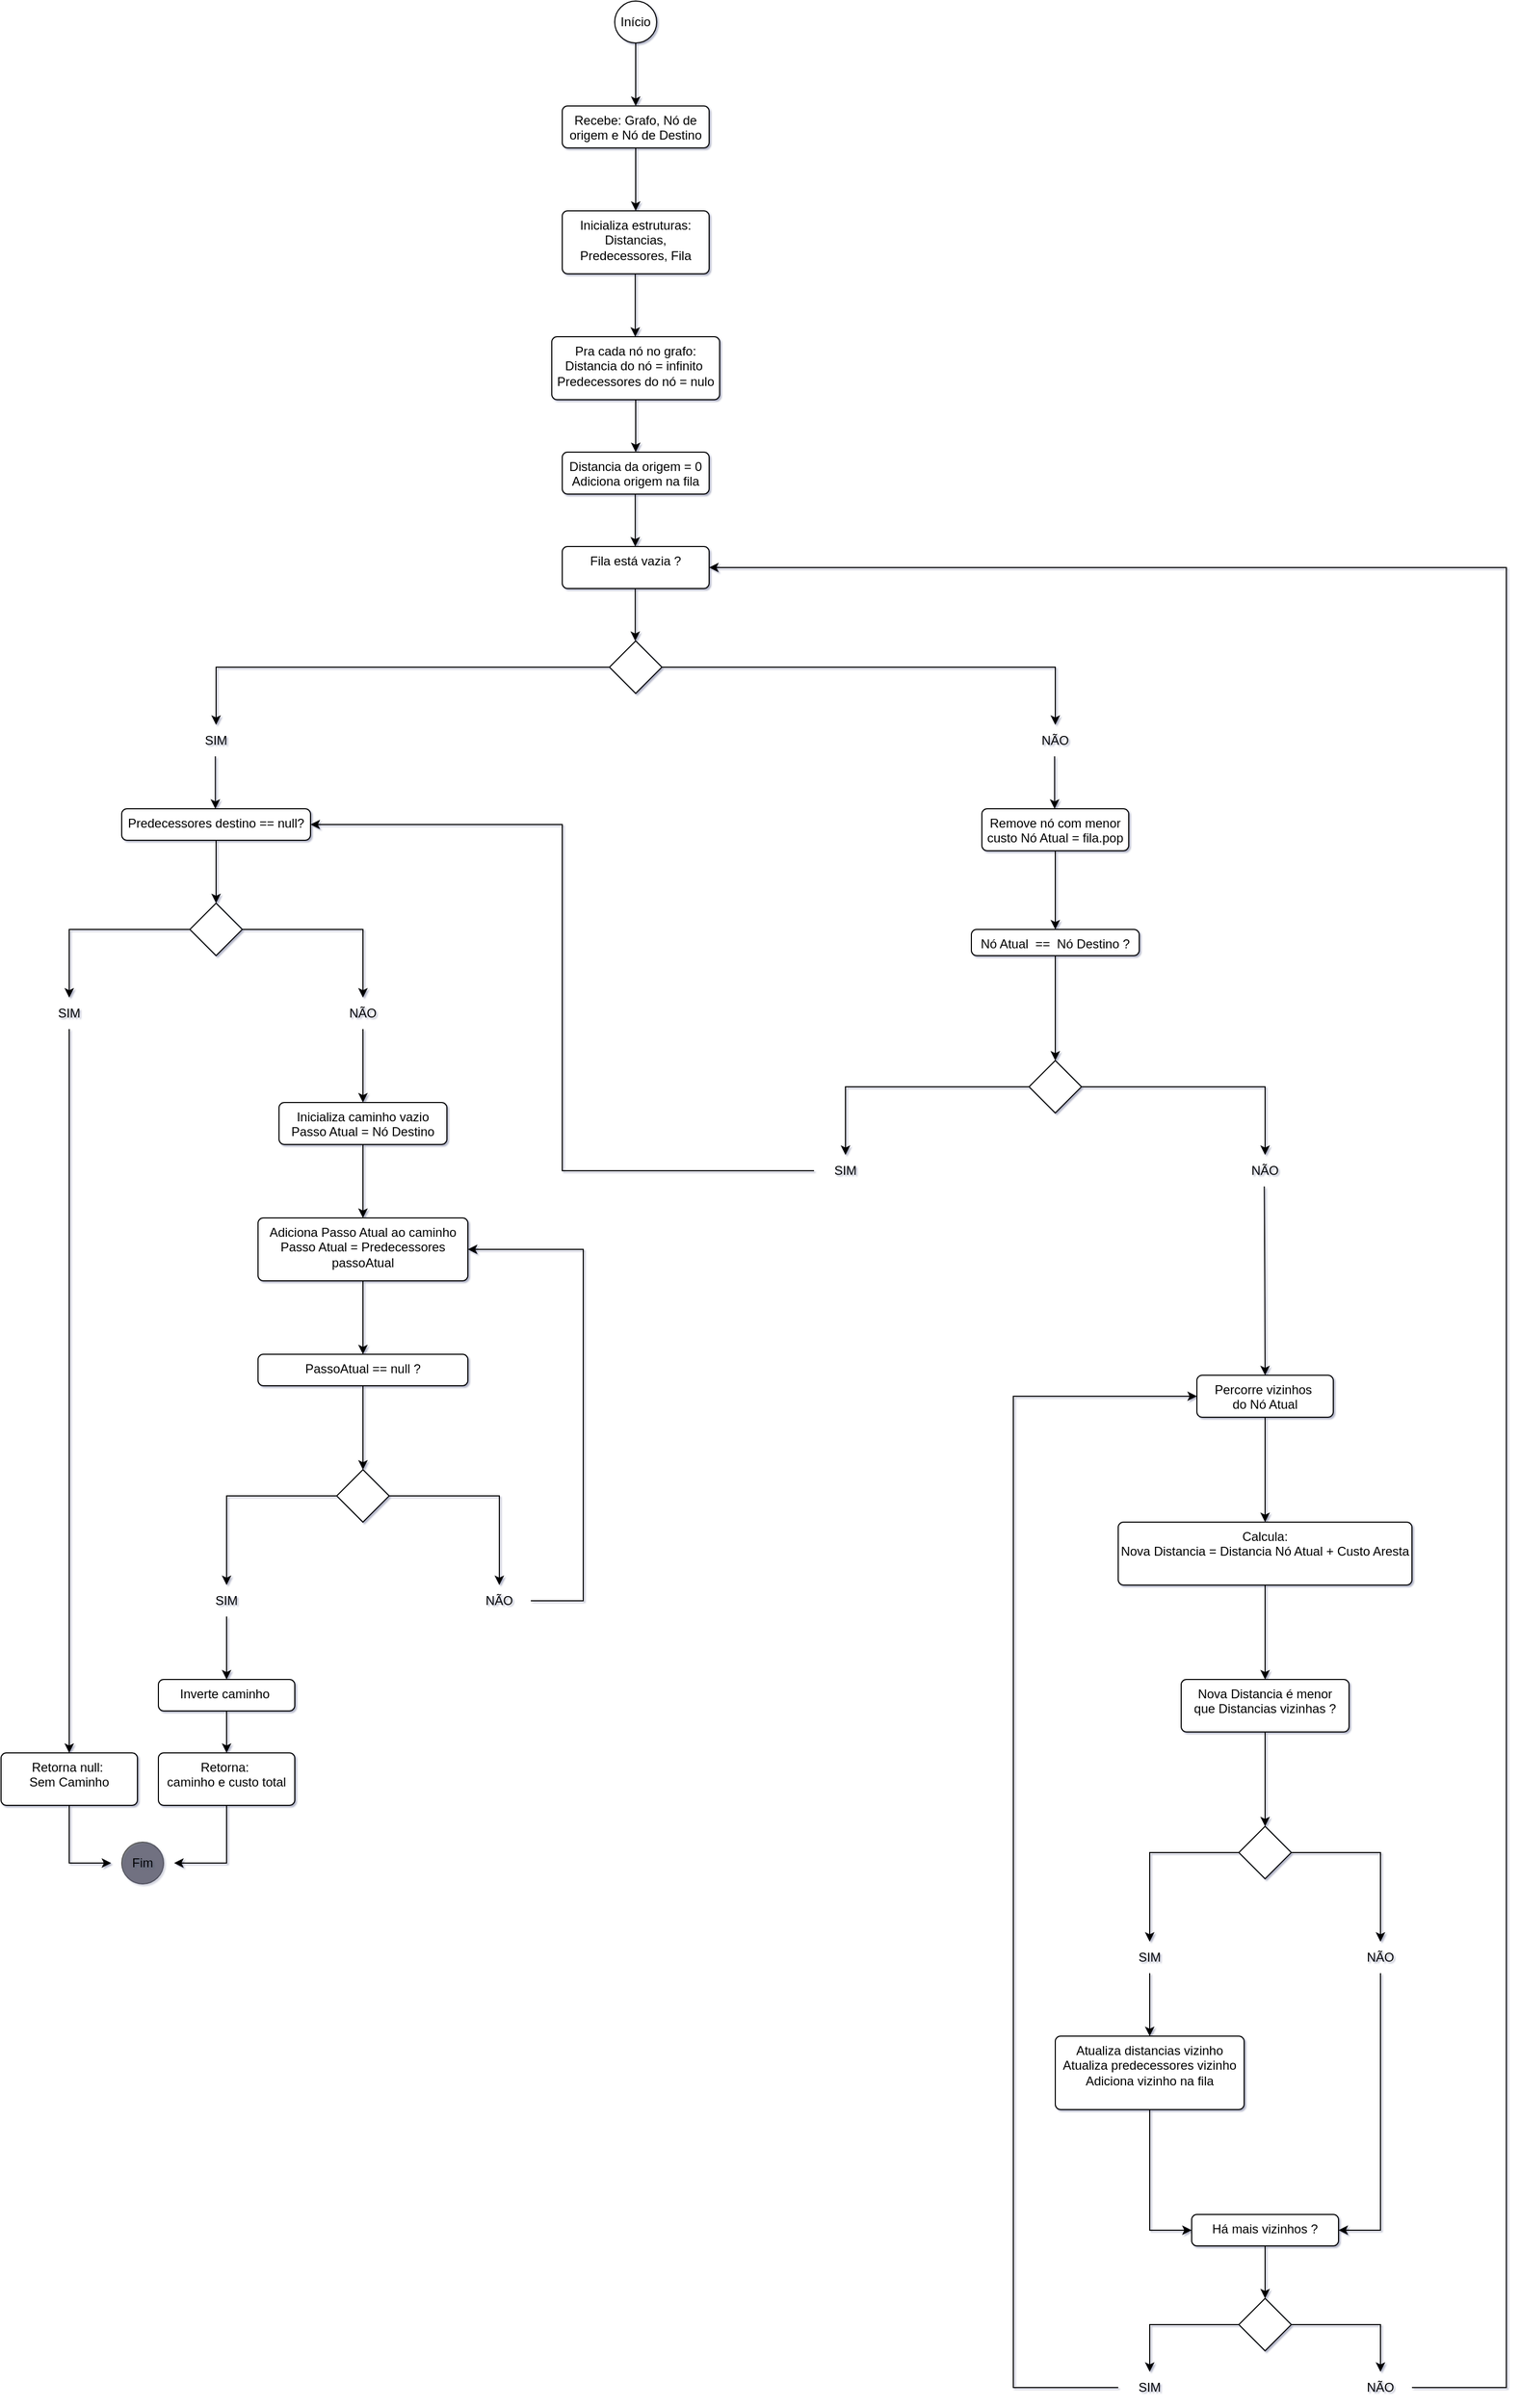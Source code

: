 <mxfile version="28.2.5">
  <diagram name="Página-1" id="YKJ4Pivxro5YwffRWxc5">
    <mxGraphModel dx="2088" dy="1810" grid="1" gridSize="10" guides="1" tooltips="1" connect="1" arrows="1" fold="1" page="1" pageScale="1" pageWidth="3300" pageHeight="4681" math="0" shadow="1">
      <root>
        <mxCell id="0" />
        <mxCell id="1" parent="0" />
        <mxCell id="mgd8e3_Ue1NySMc18yNu-4" style="edgeStyle=orthogonalEdgeStyle;rounded=0;orthogonalLoop=1;jettySize=auto;html=1;entryX=0.5;entryY=0;entryDx=0;entryDy=0;" parent="1" source="mgd8e3_Ue1NySMc18yNu-2" target="mgd8e3_Ue1NySMc18yNu-3" edge="1">
          <mxGeometry relative="1" as="geometry" />
        </mxCell>
        <mxCell id="mgd8e3_Ue1NySMc18yNu-2" value="" style="ellipse;html=1;" parent="1" vertex="1">
          <mxGeometry x="1020" width="40" height="40" as="geometry" />
        </mxCell>
        <mxCell id="mgd8e3_Ue1NySMc18yNu-6" style="edgeStyle=orthogonalEdgeStyle;rounded=0;orthogonalLoop=1;jettySize=auto;html=1;entryX=0.5;entryY=0;entryDx=0;entryDy=0;" parent="1" source="mgd8e3_Ue1NySMc18yNu-3" target="mgd8e3_Ue1NySMc18yNu-5" edge="1">
          <mxGeometry relative="1" as="geometry" />
        </mxCell>
        <mxCell id="mgd8e3_Ue1NySMc18yNu-3" value="Recebe: Grafo, Nó de origem e Nó de Destino" style="html=1;align=center;verticalAlign=top;rounded=1;absoluteArcSize=1;arcSize=10;dashed=0;whiteSpace=wrap;" parent="1" vertex="1">
          <mxGeometry x="970" y="100" width="140" height="40" as="geometry" />
        </mxCell>
        <mxCell id="mgd8e3_Ue1NySMc18yNu-5" value="Inicializa estruturas:&lt;br&gt;Distancias, Predecessores, Fila" style="html=1;align=center;verticalAlign=top;rounded=1;absoluteArcSize=1;arcSize=10;dashed=0;whiteSpace=wrap;" parent="1" vertex="1">
          <mxGeometry x="970" y="200" width="140" height="60" as="geometry" />
        </mxCell>
        <mxCell id="w9w0CJXxgvop-rojgvLg-40" style="edgeStyle=orthogonalEdgeStyle;rounded=0;orthogonalLoop=1;jettySize=auto;html=1;entryX=0.5;entryY=0;entryDx=0;entryDy=0;" parent="1" edge="1">
          <mxGeometry relative="1" as="geometry">
            <mxPoint x="1039.58" y="260" as="sourcePoint" />
            <mxPoint x="1039.58" y="320" as="targetPoint" />
          </mxGeometry>
        </mxCell>
        <mxCell id="w9w0CJXxgvop-rojgvLg-43" style="edgeStyle=orthogonalEdgeStyle;rounded=0;orthogonalLoop=1;jettySize=auto;html=1;entryX=0.5;entryY=0;entryDx=0;entryDy=0;" parent="1" source="w9w0CJXxgvop-rojgvLg-41" target="w9w0CJXxgvop-rojgvLg-42" edge="1">
          <mxGeometry relative="1" as="geometry" />
        </mxCell>
        <mxCell id="w9w0CJXxgvop-rojgvLg-41" value="Pra cada nó no grafo: Distancia do nó = infinito&amp;nbsp;&lt;br&gt;Predecessores do nó = nulo" style="html=1;align=center;verticalAlign=top;rounded=1;absoluteArcSize=1;arcSize=10;dashed=0;whiteSpace=wrap;" parent="1" vertex="1">
          <mxGeometry x="960" y="320" width="160" height="60" as="geometry" />
        </mxCell>
        <mxCell id="w9w0CJXxgvop-rojgvLg-42" value="Distancia da origem = 0&lt;div&gt;Adiciona origem na fila&lt;/div&gt;" style="html=1;align=center;verticalAlign=top;rounded=1;absoluteArcSize=1;arcSize=10;dashed=0;whiteSpace=wrap;" parent="1" vertex="1">
          <mxGeometry x="970" y="430" width="140" height="40" as="geometry" />
        </mxCell>
        <mxCell id="w9w0CJXxgvop-rojgvLg-44" value="Fila está vazia ?" style="html=1;align=center;verticalAlign=top;rounded=1;absoluteArcSize=1;arcSize=10;dashed=0;whiteSpace=wrap;" parent="1" vertex="1">
          <mxGeometry x="970" y="520" width="140" height="40" as="geometry" />
        </mxCell>
        <mxCell id="w9w0CJXxgvop-rojgvLg-46" style="edgeStyle=orthogonalEdgeStyle;rounded=0;orthogonalLoop=1;jettySize=auto;html=1;entryX=0.5;entryY=0;entryDx=0;entryDy=0;" parent="1" edge="1">
          <mxGeometry relative="1" as="geometry">
            <mxPoint x="1039.58" y="470" as="sourcePoint" />
            <mxPoint x="1039.58" y="520" as="targetPoint" />
          </mxGeometry>
        </mxCell>
        <mxCell id="w9w0CJXxgvop-rojgvLg-50" style="edgeStyle=orthogonalEdgeStyle;rounded=0;orthogonalLoop=1;jettySize=auto;html=1;entryX=0.5;entryY=0;entryDx=0;entryDy=0;" parent="1" source="w9w0CJXxgvop-rojgvLg-47" target="w9w0CJXxgvop-rojgvLg-52" edge="1">
          <mxGeometry relative="1" as="geometry">
            <mxPoint x="760" y="690" as="targetPoint" />
            <Array as="points">
              <mxPoint x="640" y="635" />
            </Array>
          </mxGeometry>
        </mxCell>
        <mxCell id="w9w0CJXxgvop-rojgvLg-56" style="edgeStyle=orthogonalEdgeStyle;rounded=0;orthogonalLoop=1;jettySize=auto;html=1;" parent="1" source="w9w0CJXxgvop-rojgvLg-47" target="w9w0CJXxgvop-rojgvLg-54" edge="1">
          <mxGeometry relative="1" as="geometry" />
        </mxCell>
        <mxCell id="w9w0CJXxgvop-rojgvLg-47" value="" style="rhombus;whiteSpace=wrap;html=1;" parent="1" vertex="1">
          <mxGeometry x="1015" y="610" width="50" height="50" as="geometry" />
        </mxCell>
        <mxCell id="w9w0CJXxgvop-rojgvLg-48" style="edgeStyle=orthogonalEdgeStyle;rounded=0;orthogonalLoop=1;jettySize=auto;html=1;entryX=0.5;entryY=0;entryDx=0;entryDy=0;" parent="1" edge="1">
          <mxGeometry relative="1" as="geometry">
            <mxPoint x="1039.58" y="560" as="sourcePoint" />
            <mxPoint x="1039.58" y="610" as="targetPoint" />
          </mxGeometry>
        </mxCell>
        <mxCell id="w9w0CJXxgvop-rojgvLg-52" value="SIM" style="text;html=1;align=center;verticalAlign=middle;whiteSpace=wrap;rounded=0;" parent="1" vertex="1">
          <mxGeometry x="610" y="690" width="60" height="30" as="geometry" />
        </mxCell>
        <mxCell id="w9w0CJXxgvop-rojgvLg-54" value="NÃO" style="text;html=1;align=center;verticalAlign=middle;whiteSpace=wrap;rounded=0;" parent="1" vertex="1">
          <mxGeometry x="1410" y="690" width="60" height="30" as="geometry" />
        </mxCell>
        <mxCell id="w9w0CJXxgvop-rojgvLg-115" style="edgeStyle=orthogonalEdgeStyle;rounded=0;orthogonalLoop=1;jettySize=auto;html=1;entryX=0.5;entryY=0;entryDx=0;entryDy=0;" parent="1" source="w9w0CJXxgvop-rojgvLg-57" target="w9w0CJXxgvop-rojgvLg-113" edge="1">
          <mxGeometry relative="1" as="geometry" />
        </mxCell>
        <mxCell id="w9w0CJXxgvop-rojgvLg-57" value="Remove nó com menor custo Nó Atual = fila.pop" style="html=1;align=center;verticalAlign=top;rounded=1;absoluteArcSize=1;arcSize=10;dashed=0;whiteSpace=wrap;" parent="1" vertex="1">
          <mxGeometry x="1370" y="770" width="140" height="40" as="geometry" />
        </mxCell>
        <mxCell id="w9w0CJXxgvop-rojgvLg-58" style="edgeStyle=orthogonalEdgeStyle;rounded=0;orthogonalLoop=1;jettySize=auto;html=1;entryX=0.5;entryY=0;entryDx=0;entryDy=0;" parent="1" edge="1">
          <mxGeometry relative="1" as="geometry">
            <mxPoint x="1439.33" y="720" as="sourcePoint" />
            <mxPoint x="1439.33" y="770" as="targetPoint" />
          </mxGeometry>
        </mxCell>
        <mxCell id="w9w0CJXxgvop-rojgvLg-59" style="edgeStyle=orthogonalEdgeStyle;rounded=0;orthogonalLoop=1;jettySize=auto;html=1;entryX=0.5;entryY=0;entryDx=0;entryDy=0;" parent="1" edge="1">
          <mxGeometry relative="1" as="geometry">
            <mxPoint x="639.29" y="720" as="sourcePoint" />
            <mxPoint x="639.29" y="770" as="targetPoint" />
          </mxGeometry>
        </mxCell>
        <mxCell id="w9w0CJXxgvop-rojgvLg-127" style="edgeStyle=orthogonalEdgeStyle;rounded=0;orthogonalLoop=1;jettySize=auto;html=1;entryX=0.5;entryY=0;entryDx=0;entryDy=0;" parent="1" source="w9w0CJXxgvop-rojgvLg-60" target="w9w0CJXxgvop-rojgvLg-62" edge="1">
          <mxGeometry relative="1" as="geometry" />
        </mxCell>
        <mxCell id="w9w0CJXxgvop-rojgvLg-60" value="Predecessores destino == null?" style="html=1;align=center;verticalAlign=top;rounded=1;absoluteArcSize=1;arcSize=10;dashed=0;whiteSpace=wrap;" parent="1" vertex="1">
          <mxGeometry x="550" y="770" width="180" height="30" as="geometry" />
        </mxCell>
        <mxCell id="w9w0CJXxgvop-rojgvLg-70" style="edgeStyle=orthogonalEdgeStyle;rounded=0;orthogonalLoop=1;jettySize=auto;html=1;entryX=0.5;entryY=0;entryDx=0;entryDy=0;" parent="1" source="w9w0CJXxgvop-rojgvLg-62" target="w9w0CJXxgvop-rojgvLg-68" edge="1">
          <mxGeometry relative="1" as="geometry" />
        </mxCell>
        <mxCell id="w9w0CJXxgvop-rojgvLg-73" style="edgeStyle=orthogonalEdgeStyle;rounded=0;orthogonalLoop=1;jettySize=auto;html=1;entryX=0.5;entryY=0;entryDx=0;entryDy=0;" parent="1" source="w9w0CJXxgvop-rojgvLg-62" target="w9w0CJXxgvop-rojgvLg-67" edge="1">
          <mxGeometry relative="1" as="geometry" />
        </mxCell>
        <mxCell id="w9w0CJXxgvop-rojgvLg-62" value="" style="rhombus;whiteSpace=wrap;html=1;" parent="1" vertex="1">
          <mxGeometry x="615" y="860" width="50" height="50" as="geometry" />
        </mxCell>
        <mxCell id="w9w0CJXxgvop-rojgvLg-155" style="edgeStyle=orthogonalEdgeStyle;rounded=0;orthogonalLoop=1;jettySize=auto;html=1;entryX=0.5;entryY=0;entryDx=0;entryDy=0;" parent="1" source="w9w0CJXxgvop-rojgvLg-67" target="w9w0CJXxgvop-rojgvLg-154" edge="1">
          <mxGeometry relative="1" as="geometry">
            <mxPoint x="500" y="1630" as="targetPoint" />
          </mxGeometry>
        </mxCell>
        <mxCell id="w9w0CJXxgvop-rojgvLg-67" value="SIM" style="text;html=1;align=center;verticalAlign=middle;whiteSpace=wrap;rounded=0;" parent="1" vertex="1">
          <mxGeometry x="470" y="950" width="60" height="30" as="geometry" />
        </mxCell>
        <mxCell id="w9w0CJXxgvop-rojgvLg-77" style="edgeStyle=orthogonalEdgeStyle;rounded=0;orthogonalLoop=1;jettySize=auto;html=1;" parent="1" source="w9w0CJXxgvop-rojgvLg-68" edge="1">
          <mxGeometry relative="1" as="geometry">
            <mxPoint x="780" y="1050" as="targetPoint" />
          </mxGeometry>
        </mxCell>
        <mxCell id="w9w0CJXxgvop-rojgvLg-68" value="NÃO" style="text;html=1;align=center;verticalAlign=middle;whiteSpace=wrap;rounded=0;" parent="1" vertex="1">
          <mxGeometry x="750" y="950" width="60" height="30" as="geometry" />
        </mxCell>
        <mxCell id="w9w0CJXxgvop-rojgvLg-78" style="edgeStyle=orthogonalEdgeStyle;rounded=0;orthogonalLoop=1;jettySize=auto;html=1;" parent="1" source="w9w0CJXxgvop-rojgvLg-74" edge="1">
          <mxGeometry relative="1" as="geometry">
            <mxPoint x="780" y="1160" as="targetPoint" />
          </mxGeometry>
        </mxCell>
        <mxCell id="w9w0CJXxgvop-rojgvLg-74" value="Inicializa caminho vazio&lt;br&gt;Passo Atual = Nó Destino" style="html=1;align=center;verticalAlign=top;rounded=1;absoluteArcSize=1;arcSize=10;dashed=0;whiteSpace=wrap;" parent="1" vertex="1">
          <mxGeometry x="700" y="1050" width="160" height="40" as="geometry" />
        </mxCell>
        <mxCell id="w9w0CJXxgvop-rojgvLg-83" style="edgeStyle=orthogonalEdgeStyle;rounded=0;orthogonalLoop=1;jettySize=auto;html=1;entryX=0.5;entryY=0;entryDx=0;entryDy=0;" parent="1" source="w9w0CJXxgvop-rojgvLg-79" target="w9w0CJXxgvop-rojgvLg-80" edge="1">
          <mxGeometry relative="1" as="geometry" />
        </mxCell>
        <mxCell id="w9w0CJXxgvop-rojgvLg-79" value="Adiciona Passo Atual&amp;nbsp;&lt;span style=&quot;background-color: transparent; color: light-dark(rgb(0, 0, 0), rgb(255, 255, 255));&quot;&gt;ao caminho&lt;/span&gt;&lt;div&gt;Passo Atual = Predecessores passoAtual&lt;/div&gt;" style="html=1;align=center;verticalAlign=top;rounded=1;absoluteArcSize=1;arcSize=10;dashed=0;whiteSpace=wrap;" parent="1" vertex="1">
          <mxGeometry x="680" y="1160" width="200" height="60" as="geometry" />
        </mxCell>
        <mxCell id="w9w0CJXxgvop-rojgvLg-82" style="edgeStyle=orthogonalEdgeStyle;rounded=0;orthogonalLoop=1;jettySize=auto;html=1;entryX=0.5;entryY=0;entryDx=0;entryDy=0;" parent="1" source="w9w0CJXxgvop-rojgvLg-80" edge="1">
          <mxGeometry relative="1" as="geometry">
            <mxPoint x="780" y="1400" as="targetPoint" />
            <Array as="points">
              <mxPoint x="780" y="1340" />
              <mxPoint x="780" y="1340" />
            </Array>
          </mxGeometry>
        </mxCell>
        <mxCell id="w9w0CJXxgvop-rojgvLg-80" value="PassoAtual == null ?" style="html=1;align=center;verticalAlign=top;rounded=1;absoluteArcSize=1;arcSize=10;dashed=0;whiteSpace=wrap;" parent="1" vertex="1">
          <mxGeometry x="680" y="1290" width="200" height="30" as="geometry" />
        </mxCell>
        <mxCell id="w9w0CJXxgvop-rojgvLg-97" style="edgeStyle=orthogonalEdgeStyle;rounded=0;orthogonalLoop=1;jettySize=auto;html=1;entryX=0.5;entryY=0;entryDx=0;entryDy=0;" parent="1" source="w9w0CJXxgvop-rojgvLg-84" target="w9w0CJXxgvop-rojgvLg-87" edge="1">
          <mxGeometry relative="1" as="geometry" />
        </mxCell>
        <mxCell id="w9w0CJXxgvop-rojgvLg-84" value="Inverte caminho&amp;nbsp;&lt;div&gt;&lt;br/&gt;&lt;/div&gt;" style="html=1;align=center;verticalAlign=top;rounded=1;absoluteArcSize=1;arcSize=10;dashed=0;whiteSpace=wrap;" parent="1" vertex="1">
          <mxGeometry x="585" y="1600" width="130" height="30" as="geometry" />
        </mxCell>
        <mxCell id="w9w0CJXxgvop-rojgvLg-98" style="edgeStyle=orthogonalEdgeStyle;rounded=0;orthogonalLoop=1;jettySize=auto;html=1;entryX=1;entryY=0.5;entryDx=0;entryDy=0;" parent="1" source="w9w0CJXxgvop-rojgvLg-87" target="w9w0CJXxgvop-rojgvLg-90" edge="1">
          <mxGeometry relative="1" as="geometry">
            <Array as="points">
              <mxPoint x="650" y="1775" />
            </Array>
          </mxGeometry>
        </mxCell>
        <mxCell id="w9w0CJXxgvop-rojgvLg-87" value="Retorna:&amp;nbsp;&lt;br&gt;caminho e custo total" style="html=1;align=center;verticalAlign=top;rounded=1;absoluteArcSize=1;arcSize=10;dashed=0;whiteSpace=wrap;" parent="1" vertex="1">
          <mxGeometry x="585" y="1670" width="130" height="50" as="geometry" />
        </mxCell>
        <mxCell id="w9w0CJXxgvop-rojgvLg-90" value="Fim" style="text;html=1;align=center;verticalAlign=middle;whiteSpace=wrap;rounded=0;" parent="1" vertex="1">
          <mxGeometry x="540" y="1760" width="60" height="30" as="geometry" />
        </mxCell>
        <mxCell id="w9w0CJXxgvop-rojgvLg-96" style="edgeStyle=orthogonalEdgeStyle;rounded=0;orthogonalLoop=1;jettySize=auto;html=1;entryX=0.5;entryY=0;entryDx=0;entryDy=0;" parent="1" source="w9w0CJXxgvop-rojgvLg-92" target="w9w0CJXxgvop-rojgvLg-84" edge="1">
          <mxGeometry relative="1" as="geometry" />
        </mxCell>
        <mxCell id="w9w0CJXxgvop-rojgvLg-92" value="SIM" style="text;html=1;align=center;verticalAlign=middle;whiteSpace=wrap;rounded=0;" parent="1" vertex="1">
          <mxGeometry x="620" y="1510" width="60" height="30" as="geometry" />
        </mxCell>
        <mxCell id="w9w0CJXxgvop-rojgvLg-95" style="edgeStyle=orthogonalEdgeStyle;rounded=0;orthogonalLoop=1;jettySize=auto;html=1;entryX=0.5;entryY=0;entryDx=0;entryDy=0;" parent="1" source="w9w0CJXxgvop-rojgvLg-94" target="w9w0CJXxgvop-rojgvLg-92" edge="1">
          <mxGeometry relative="1" as="geometry" />
        </mxCell>
        <mxCell id="w9w0CJXxgvop-rojgvLg-101" style="edgeStyle=orthogonalEdgeStyle;rounded=0;orthogonalLoop=1;jettySize=auto;html=1;entryX=0.5;entryY=0;entryDx=0;entryDy=0;" parent="1" source="w9w0CJXxgvop-rojgvLg-94" target="w9w0CJXxgvop-rojgvLg-99" edge="1">
          <mxGeometry relative="1" as="geometry" />
        </mxCell>
        <mxCell id="w9w0CJXxgvop-rojgvLg-94" value="" style="rhombus;whiteSpace=wrap;html=1;" parent="1" vertex="1">
          <mxGeometry x="755" y="1400" width="50" height="50" as="geometry" />
        </mxCell>
        <mxCell id="w9w0CJXxgvop-rojgvLg-102" style="edgeStyle=orthogonalEdgeStyle;rounded=0;orthogonalLoop=1;jettySize=auto;html=1;entryX=1;entryY=0.5;entryDx=0;entryDy=0;" parent="1" source="w9w0CJXxgvop-rojgvLg-99" target="w9w0CJXxgvop-rojgvLg-79" edge="1">
          <mxGeometry relative="1" as="geometry">
            <Array as="points">
              <mxPoint x="990" y="1525" />
              <mxPoint x="990" y="1190" />
            </Array>
          </mxGeometry>
        </mxCell>
        <mxCell id="w9w0CJXxgvop-rojgvLg-99" value="NÃO" style="text;html=1;align=center;verticalAlign=middle;whiteSpace=wrap;rounded=0;" parent="1" vertex="1">
          <mxGeometry x="880" y="1510" width="60" height="30" as="geometry" />
        </mxCell>
        <mxCell id="w9w0CJXxgvop-rojgvLg-108" style="edgeStyle=orthogonalEdgeStyle;rounded=0;orthogonalLoop=1;jettySize=auto;html=1;entryX=0.5;entryY=0;entryDx=0;entryDy=0;" parent="1" source="w9w0CJXxgvop-rojgvLg-103" target="w9w0CJXxgvop-rojgvLg-106" edge="1">
          <mxGeometry relative="1" as="geometry" />
        </mxCell>
        <mxCell id="w9w0CJXxgvop-rojgvLg-109" style="edgeStyle=orthogonalEdgeStyle;rounded=0;orthogonalLoop=1;jettySize=auto;html=1;entryX=0.5;entryY=0;entryDx=0;entryDy=0;" parent="1" source="w9w0CJXxgvop-rojgvLg-103" target="w9w0CJXxgvop-rojgvLg-105" edge="1">
          <mxGeometry relative="1" as="geometry" />
        </mxCell>
        <mxCell id="w9w0CJXxgvop-rojgvLg-103" value="" style="rhombus;whiteSpace=wrap;html=1;" parent="1" vertex="1">
          <mxGeometry x="1415" y="1010" width="50" height="50" as="geometry" />
        </mxCell>
        <mxCell id="w9w0CJXxgvop-rojgvLg-153" style="edgeStyle=orthogonalEdgeStyle;rounded=0;orthogonalLoop=1;jettySize=auto;html=1;entryX=1;entryY=0.5;entryDx=0;entryDy=0;" parent="1" source="w9w0CJXxgvop-rojgvLg-105" target="w9w0CJXxgvop-rojgvLg-60" edge="1">
          <mxGeometry relative="1" as="geometry" />
        </mxCell>
        <mxCell id="w9w0CJXxgvop-rojgvLg-105" value="SIM" style="text;html=1;align=center;verticalAlign=middle;whiteSpace=wrap;rounded=0;" parent="1" vertex="1">
          <mxGeometry x="1210" y="1100" width="60" height="30" as="geometry" />
        </mxCell>
        <mxCell id="w9w0CJXxgvop-rojgvLg-106" value="NÃO" style="text;html=1;align=center;verticalAlign=middle;whiteSpace=wrap;rounded=0;" parent="1" vertex="1">
          <mxGeometry x="1610" y="1100" width="60" height="30" as="geometry" />
        </mxCell>
        <mxCell id="w9w0CJXxgvop-rojgvLg-114" style="edgeStyle=orthogonalEdgeStyle;rounded=0;orthogonalLoop=1;jettySize=auto;html=1;entryX=0.5;entryY=0;entryDx=0;entryDy=0;" parent="1" source="w9w0CJXxgvop-rojgvLg-113" target="w9w0CJXxgvop-rojgvLg-103" edge="1">
          <mxGeometry relative="1" as="geometry" />
        </mxCell>
        <mxCell id="w9w0CJXxgvop-rojgvLg-113" value="Nó Atual&amp;nbsp; ==&amp;nbsp; Nó Destino ?" style="html=1;align=center;verticalAlign=top;rounded=1;absoluteArcSize=1;arcSize=10;dashed=0;whiteSpace=wrap;" parent="1" vertex="1">
          <mxGeometry x="1360" y="885" width="160" height="25" as="geometry" />
        </mxCell>
        <mxCell id="w9w0CJXxgvop-rojgvLg-120" style="edgeStyle=orthogonalEdgeStyle;rounded=0;orthogonalLoop=1;jettySize=auto;html=1;entryX=0.5;entryY=0;entryDx=0;entryDy=0;" parent="1" source="w9w0CJXxgvop-rojgvLg-116" target="w9w0CJXxgvop-rojgvLg-119" edge="1">
          <mxGeometry relative="1" as="geometry" />
        </mxCell>
        <mxCell id="w9w0CJXxgvop-rojgvLg-116" value="Percorre vizinhos&amp;nbsp;&lt;div&gt;do Nó Atual&lt;/div&gt;" style="html=1;align=center;verticalAlign=top;rounded=1;absoluteArcSize=1;arcSize=10;dashed=0;whiteSpace=wrap;" parent="1" vertex="1">
          <mxGeometry x="1575" y="1310" width="130" height="40" as="geometry" />
        </mxCell>
        <mxCell id="w9w0CJXxgvop-rojgvLg-117" style="edgeStyle=orthogonalEdgeStyle;rounded=0;orthogonalLoop=1;jettySize=auto;html=1;entryX=0.5;entryY=0;entryDx=0;entryDy=0;" parent="1" target="w9w0CJXxgvop-rojgvLg-116" edge="1">
          <mxGeometry relative="1" as="geometry">
            <mxPoint x="1639.23" y="1130" as="sourcePoint" />
            <mxPoint x="1639.23" y="1230" as="targetPoint" />
          </mxGeometry>
        </mxCell>
        <mxCell id="w9w0CJXxgvop-rojgvLg-121" style="edgeStyle=orthogonalEdgeStyle;rounded=0;orthogonalLoop=1;jettySize=auto;html=1;entryX=0.5;entryY=0;entryDx=0;entryDy=0;" parent="1" source="w9w0CJXxgvop-rojgvLg-119" edge="1">
          <mxGeometry relative="1" as="geometry">
            <mxPoint x="1640" y="1600" as="targetPoint" />
          </mxGeometry>
        </mxCell>
        <mxCell id="w9w0CJXxgvop-rojgvLg-119" value="Calcula:&lt;div&gt;Nova Distancia = Distancia Nó Atual + Custo Aresta&lt;/div&gt;" style="html=1;align=center;verticalAlign=top;rounded=1;absoluteArcSize=1;arcSize=10;dashed=0;whiteSpace=wrap;" parent="1" vertex="1">
          <mxGeometry x="1500" y="1450" width="280" height="60" as="geometry" />
        </mxCell>
        <mxCell id="w9w0CJXxgvop-rojgvLg-128" style="edgeStyle=orthogonalEdgeStyle;rounded=0;orthogonalLoop=1;jettySize=auto;html=1;entryX=0.5;entryY=0;entryDx=0;entryDy=0;" parent="1" source="w9w0CJXxgvop-rojgvLg-125" target="w9w0CJXxgvop-rojgvLg-126" edge="1">
          <mxGeometry relative="1" as="geometry" />
        </mxCell>
        <mxCell id="w9w0CJXxgvop-rojgvLg-125" value="Nova Distancia é menor&lt;br&gt;que Distancias vizinhas ?" style="html=1;align=center;verticalAlign=top;rounded=1;absoluteArcSize=1;arcSize=10;dashed=0;whiteSpace=wrap;" parent="1" vertex="1">
          <mxGeometry x="1560" y="1600" width="160" height="50" as="geometry" />
        </mxCell>
        <mxCell id="w9w0CJXxgvop-rojgvLg-134" style="edgeStyle=orthogonalEdgeStyle;rounded=0;orthogonalLoop=1;jettySize=auto;html=1;entryX=0.5;entryY=0;entryDx=0;entryDy=0;" parent="1" source="w9w0CJXxgvop-rojgvLg-126" target="w9w0CJXxgvop-rojgvLg-130" edge="1">
          <mxGeometry relative="1" as="geometry" />
        </mxCell>
        <mxCell id="w9w0CJXxgvop-rojgvLg-135" style="edgeStyle=orthogonalEdgeStyle;rounded=0;orthogonalLoop=1;jettySize=auto;html=1;entryX=0.5;entryY=0;entryDx=0;entryDy=0;" parent="1" source="w9w0CJXxgvop-rojgvLg-126" target="w9w0CJXxgvop-rojgvLg-131" edge="1">
          <mxGeometry relative="1" as="geometry" />
        </mxCell>
        <mxCell id="w9w0CJXxgvop-rojgvLg-126" value="" style="rhombus;whiteSpace=wrap;html=1;" parent="1" vertex="1">
          <mxGeometry x="1615" y="1740" width="50" height="50" as="geometry" />
        </mxCell>
        <mxCell id="w9w0CJXxgvop-rojgvLg-137" style="edgeStyle=orthogonalEdgeStyle;rounded=0;orthogonalLoop=1;jettySize=auto;html=1;entryX=0.5;entryY=0;entryDx=0;entryDy=0;" parent="1" source="w9w0CJXxgvop-rojgvLg-130" target="w9w0CJXxgvop-rojgvLg-136" edge="1">
          <mxGeometry relative="1" as="geometry" />
        </mxCell>
        <mxCell id="w9w0CJXxgvop-rojgvLg-130" value="SIM" style="text;html=1;align=center;verticalAlign=middle;whiteSpace=wrap;rounded=0;" parent="1" vertex="1">
          <mxGeometry x="1500" y="1850" width="60" height="30" as="geometry" />
        </mxCell>
        <mxCell id="w9w0CJXxgvop-rojgvLg-141" style="edgeStyle=orthogonalEdgeStyle;rounded=0;orthogonalLoop=1;jettySize=auto;html=1;entryX=1;entryY=0.5;entryDx=0;entryDy=0;" parent="1" source="w9w0CJXxgvop-rojgvLg-131" target="w9w0CJXxgvop-rojgvLg-139" edge="1">
          <mxGeometry relative="1" as="geometry">
            <mxPoint x="1750" y="2130" as="targetPoint" />
            <Array as="points">
              <mxPoint x="1750" y="2125" />
            </Array>
          </mxGeometry>
        </mxCell>
        <mxCell id="w9w0CJXxgvop-rojgvLg-131" value="NÃO" style="text;html=1;align=center;verticalAlign=middle;whiteSpace=wrap;rounded=0;" parent="1" vertex="1">
          <mxGeometry x="1720" y="1850" width="60" height="30" as="geometry" />
        </mxCell>
        <mxCell id="w9w0CJXxgvop-rojgvLg-140" style="edgeStyle=orthogonalEdgeStyle;rounded=0;orthogonalLoop=1;jettySize=auto;html=1;entryX=0;entryY=0.5;entryDx=0;entryDy=0;" parent="1" source="w9w0CJXxgvop-rojgvLg-136" target="w9w0CJXxgvop-rojgvLg-139" edge="1">
          <mxGeometry relative="1" as="geometry">
            <mxPoint x="1530.005" y="2130" as="targetPoint" />
          </mxGeometry>
        </mxCell>
        <mxCell id="w9w0CJXxgvop-rojgvLg-136" value="Atualiza distancias vizinho&lt;div&gt;Atualiza predecessores vizinho&lt;/div&gt;&lt;div&gt;Adiciona vizinho na fila&lt;/div&gt;" style="html=1;align=center;verticalAlign=top;rounded=1;absoluteArcSize=1;arcSize=10;dashed=0;whiteSpace=wrap;" parent="1" vertex="1">
          <mxGeometry x="1440" y="1940" width="180" height="70" as="geometry" />
        </mxCell>
        <mxCell id="w9w0CJXxgvop-rojgvLg-143" style="edgeStyle=orthogonalEdgeStyle;rounded=0;orthogonalLoop=1;jettySize=auto;html=1;entryX=0.5;entryY=0;entryDx=0;entryDy=0;" parent="1" source="w9w0CJXxgvop-rojgvLg-139" target="w9w0CJXxgvop-rojgvLg-142" edge="1">
          <mxGeometry relative="1" as="geometry" />
        </mxCell>
        <mxCell id="w9w0CJXxgvop-rojgvLg-139" value="Há mais vizinhos ?" style="html=1;align=center;verticalAlign=top;rounded=1;absoluteArcSize=1;arcSize=10;dashed=0;whiteSpace=wrap;" parent="1" vertex="1">
          <mxGeometry x="1570" y="2110" width="140" height="30" as="geometry" />
        </mxCell>
        <mxCell id="w9w0CJXxgvop-rojgvLg-146" style="edgeStyle=orthogonalEdgeStyle;rounded=0;orthogonalLoop=1;jettySize=auto;html=1;entryX=0.5;entryY=0;entryDx=0;entryDy=0;" parent="1" source="w9w0CJXxgvop-rojgvLg-142" target="w9w0CJXxgvop-rojgvLg-145" edge="1">
          <mxGeometry relative="1" as="geometry" />
        </mxCell>
        <mxCell id="w9w0CJXxgvop-rojgvLg-147" style="edgeStyle=orthogonalEdgeStyle;rounded=0;orthogonalLoop=1;jettySize=auto;html=1;" parent="1" source="w9w0CJXxgvop-rojgvLg-142" target="w9w0CJXxgvop-rojgvLg-144" edge="1">
          <mxGeometry relative="1" as="geometry" />
        </mxCell>
        <mxCell id="w9w0CJXxgvop-rojgvLg-142" value="" style="rhombus;whiteSpace=wrap;html=1;" parent="1" vertex="1">
          <mxGeometry x="1615" y="2190" width="50" height="50" as="geometry" />
        </mxCell>
        <mxCell id="w9w0CJXxgvop-rojgvLg-148" style="edgeStyle=orthogonalEdgeStyle;rounded=0;orthogonalLoop=1;jettySize=auto;html=1;entryX=0;entryY=0.5;entryDx=0;entryDy=0;" parent="1" source="w9w0CJXxgvop-rojgvLg-144" target="w9w0CJXxgvop-rojgvLg-116" edge="1">
          <mxGeometry relative="1" as="geometry">
            <mxPoint x="1380" y="1340" as="targetPoint" />
            <Array as="points">
              <mxPoint x="1400" y="2275" />
              <mxPoint x="1400" y="1330" />
            </Array>
          </mxGeometry>
        </mxCell>
        <mxCell id="w9w0CJXxgvop-rojgvLg-144" value="SIM" style="text;html=1;align=center;verticalAlign=middle;whiteSpace=wrap;rounded=0;" parent="1" vertex="1">
          <mxGeometry x="1500.01" y="2260" width="60" height="30" as="geometry" />
        </mxCell>
        <mxCell id="w9w0CJXxgvop-rojgvLg-149" style="edgeStyle=orthogonalEdgeStyle;rounded=0;orthogonalLoop=1;jettySize=auto;html=1;entryX=1;entryY=0.5;entryDx=0;entryDy=0;" parent="1" source="w9w0CJXxgvop-rojgvLg-145" target="w9w0CJXxgvop-rojgvLg-44" edge="1">
          <mxGeometry relative="1" as="geometry">
            <mxPoint x="1910" y="1430" as="targetPoint" />
            <Array as="points">
              <mxPoint x="1870" y="2275" />
              <mxPoint x="1870" y="540" />
            </Array>
          </mxGeometry>
        </mxCell>
        <mxCell id="w9w0CJXxgvop-rojgvLg-145" value="NÃO" style="text;html=1;align=center;verticalAlign=middle;whiteSpace=wrap;rounded=0;" parent="1" vertex="1">
          <mxGeometry x="1720" y="2260" width="60" height="30" as="geometry" />
        </mxCell>
        <mxCell id="w9w0CJXxgvop-rojgvLg-151" value="" style="ellipse;fillColor=strokeColor;html=1;opacity=50;" parent="1" vertex="1">
          <mxGeometry x="550" y="1755" width="40" height="40" as="geometry" />
        </mxCell>
        <mxCell id="w9w0CJXxgvop-rojgvLg-152" value="Início" style="text;html=1;align=center;verticalAlign=middle;whiteSpace=wrap;rounded=0;" parent="1" vertex="1">
          <mxGeometry x="1010" y="5" width="60" height="30" as="geometry" />
        </mxCell>
        <mxCell id="w9w0CJXxgvop-rojgvLg-156" style="edgeStyle=orthogonalEdgeStyle;rounded=0;orthogonalLoop=1;jettySize=auto;html=1;entryX=0;entryY=0.5;entryDx=0;entryDy=0;" parent="1" source="w9w0CJXxgvop-rojgvLg-154" target="w9w0CJXxgvop-rojgvLg-90" edge="1">
          <mxGeometry relative="1" as="geometry" />
        </mxCell>
        <mxCell id="w9w0CJXxgvop-rojgvLg-154" value="Retorna null:&amp;nbsp;&lt;br&gt;Sem Caminho" style="html=1;align=center;verticalAlign=top;rounded=1;absoluteArcSize=1;arcSize=10;dashed=0;whiteSpace=wrap;" parent="1" vertex="1">
          <mxGeometry x="435" y="1670" width="130" height="50" as="geometry" />
        </mxCell>
      </root>
    </mxGraphModel>
  </diagram>
</mxfile>
